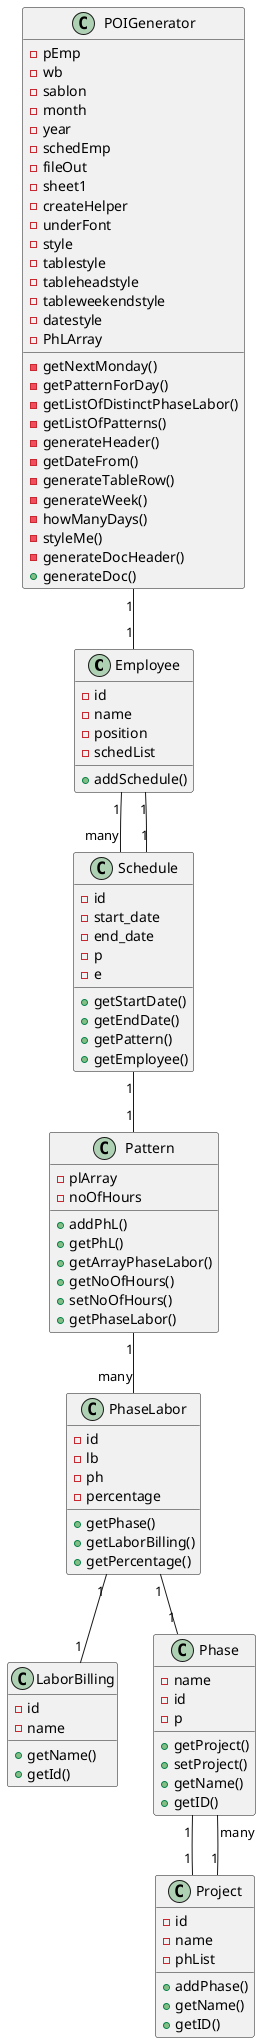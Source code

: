 @startuml
class Employee {
    - id
    - name
    - position
    - schedList
    + addSchedule()
}

class Schedule {
    - id
    - start_date
    - end_date
    - p
    - e
    + getStartDate()
    + getEndDate()
    + getPattern()
    + getEmployee()
}

class Pattern {
    - plArray
    - noOfHours
    + addPhL()
    + getPhL()
    + getArrayPhaseLabor()
    + getNoOfHours()
    + setNoOfHours()
    + getPhaseLabor()
}

class PhaseLabor {
    - id
    - lb
    - ph
    - percentage
    + getPhase()
    + getLaborBilling()
    + getPercentage()
}

class LaborBilling {
    - id
    - name
    + getName()
    + getId()
}

class Phase {
    - name
    - id
    - p
    + getProject()
    + setProject()
    + getName()
    + getID()
}

class Project {
    - id
    - name
    - phList
    + addPhase()
    + getName()
    + getID()
}

class POIGenerator {
    - pEmp
    - wb
    - sablon
    - month
    - year
    - schedEmp
    - fileOut
    - sheet1
    - createHelper
    - underFont
    - style
    - tablestyle
    - tableheadstyle
    - tableweekendstyle
    - datestyle
    - PhLArray
    - getNextMonday()
    - getPatternForDay()
    - getListOfDistinctPhaseLabor()
    - getListOfPatterns()
    - generateHeader()
    - getDateFrom()
    - generateTableRow()
    - generateWeek()
    - howManyDays()
    - styleMe()
    - generateDocHeader()
    + generateDoc()
}

Employee "1" -- "many" Schedule
Schedule "1" -- "1" Pattern
Schedule "1" -- "1" Employee
Pattern "1" -- "many" PhaseLabor
PhaseLabor "1" -- "1" LaborBilling
PhaseLabor "1" -- "1" Phase
Phase "1" -- "1" Project
Project "1" -- "many" Phase
POIGenerator "1" -- "1" Employee
@enduml

